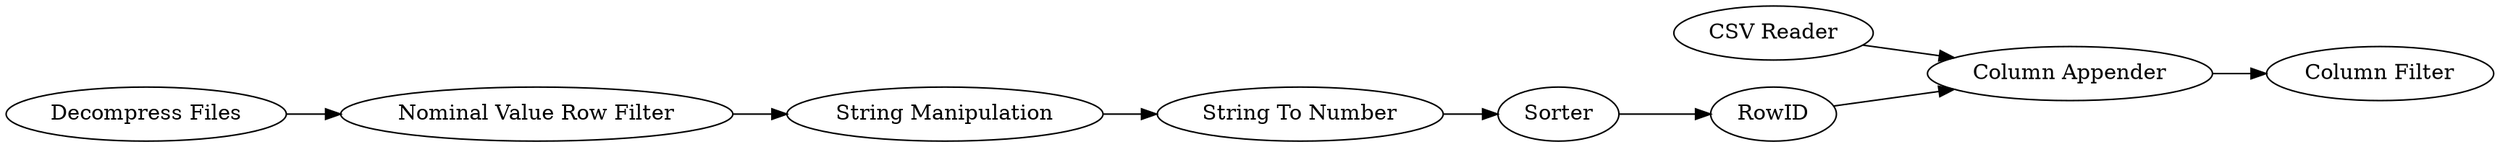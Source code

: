 digraph {
	"-2129347023641978494_124" [label="Column Filter"]
	"-2129347023641978494_118" [label="Column Appender"]
	"6753542061424763605_112" [label="Decompress Files"]
	"-2129347023641978494_123" [label="CSV Reader"]
	"-2129347023641978494_115" [label="Nominal Value Row Filter"]
	"-2129347023641978494_60" [label="String To Number"]
	"-2129347023641978494_59" [label=RowID]
	"-2129347023641978494_57" [label=Sorter]
	"-2129347023641978494_56" [label="String Manipulation"]
	"-2129347023641978494_59" -> "-2129347023641978494_118"
	"6753542061424763605_112" -> "-2129347023641978494_115"
	"-2129347023641978494_123" -> "-2129347023641978494_118"
	"-2129347023641978494_115" -> "-2129347023641978494_56"
	"-2129347023641978494_56" -> "-2129347023641978494_60"
	"-2129347023641978494_60" -> "-2129347023641978494_57"
	"-2129347023641978494_57" -> "-2129347023641978494_59"
	"-2129347023641978494_118" -> "-2129347023641978494_124"
	rankdir=LR
}
